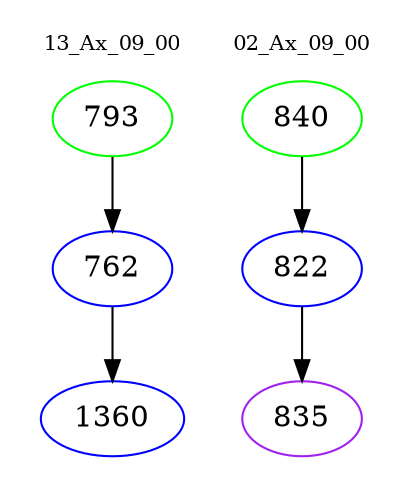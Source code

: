digraph{
subgraph cluster_0 {
color = white
label = "13_Ax_09_00";
fontsize=10;
T0_793 [label="793", color="green"]
T0_793 -> T0_762 [color="black"]
T0_762 [label="762", color="blue"]
T0_762 -> T0_1360 [color="black"]
T0_1360 [label="1360", color="blue"]
}
subgraph cluster_1 {
color = white
label = "02_Ax_09_00";
fontsize=10;
T1_840 [label="840", color="green"]
T1_840 -> T1_822 [color="black"]
T1_822 [label="822", color="blue"]
T1_822 -> T1_835 [color="black"]
T1_835 [label="835", color="purple"]
}
}
